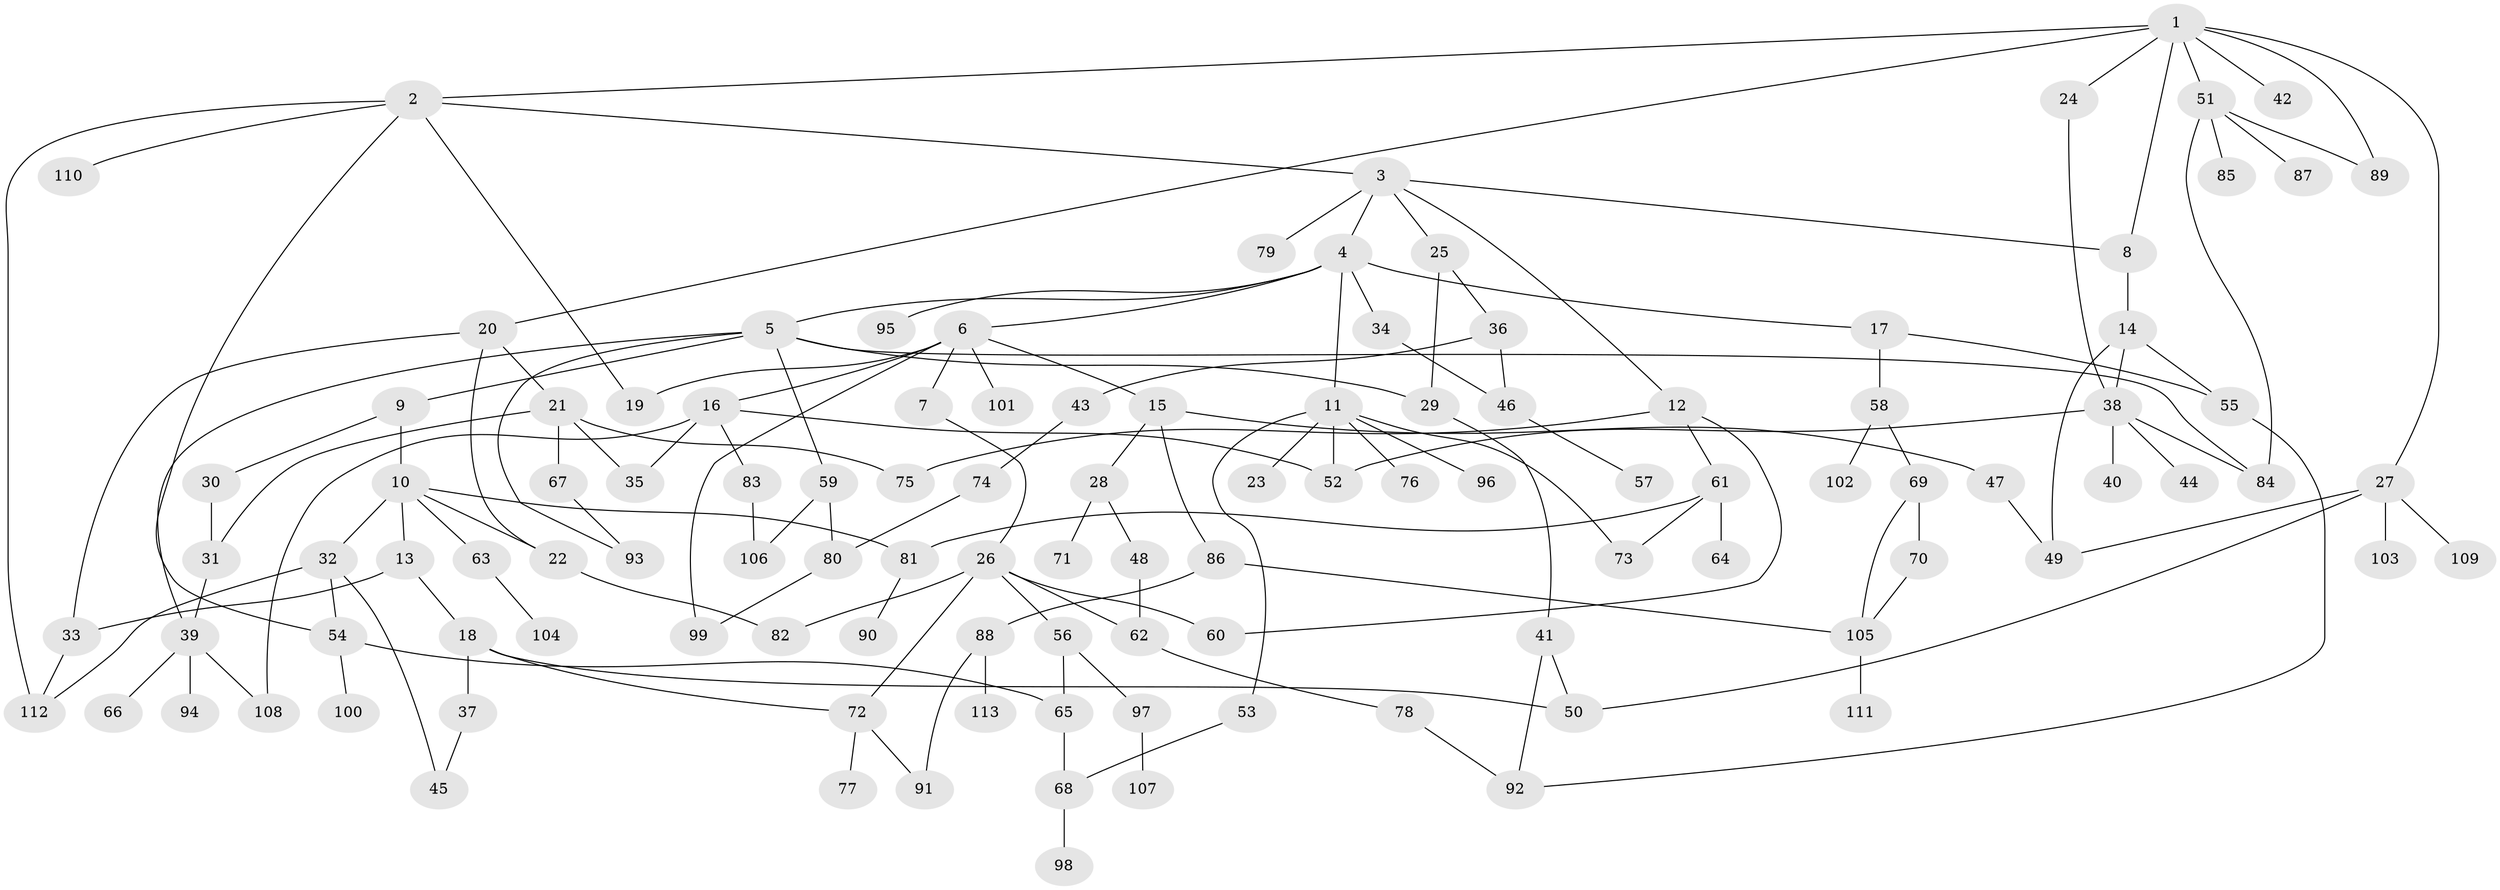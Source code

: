 // Generated by graph-tools (version 1.1) at 2025/13/03/09/25 04:13:35]
// undirected, 113 vertices, 155 edges
graph export_dot {
graph [start="1"]
  node [color=gray90,style=filled];
  1;
  2;
  3;
  4;
  5;
  6;
  7;
  8;
  9;
  10;
  11;
  12;
  13;
  14;
  15;
  16;
  17;
  18;
  19;
  20;
  21;
  22;
  23;
  24;
  25;
  26;
  27;
  28;
  29;
  30;
  31;
  32;
  33;
  34;
  35;
  36;
  37;
  38;
  39;
  40;
  41;
  42;
  43;
  44;
  45;
  46;
  47;
  48;
  49;
  50;
  51;
  52;
  53;
  54;
  55;
  56;
  57;
  58;
  59;
  60;
  61;
  62;
  63;
  64;
  65;
  66;
  67;
  68;
  69;
  70;
  71;
  72;
  73;
  74;
  75;
  76;
  77;
  78;
  79;
  80;
  81;
  82;
  83;
  84;
  85;
  86;
  87;
  88;
  89;
  90;
  91;
  92;
  93;
  94;
  95;
  96;
  97;
  98;
  99;
  100;
  101;
  102;
  103;
  104;
  105;
  106;
  107;
  108;
  109;
  110;
  111;
  112;
  113;
  1 -- 2;
  1 -- 8;
  1 -- 20;
  1 -- 24;
  1 -- 27;
  1 -- 42;
  1 -- 51;
  1 -- 89;
  2 -- 3;
  2 -- 54;
  2 -- 110;
  2 -- 112;
  2 -- 19;
  3 -- 4;
  3 -- 12;
  3 -- 25;
  3 -- 79;
  3 -- 8;
  4 -- 5;
  4 -- 6;
  4 -- 11;
  4 -- 17;
  4 -- 34;
  4 -- 95;
  5 -- 9;
  5 -- 29;
  5 -- 39;
  5 -- 59;
  5 -- 93;
  5 -- 84;
  6 -- 7;
  6 -- 15;
  6 -- 16;
  6 -- 19;
  6 -- 99;
  6 -- 101;
  7 -- 26;
  8 -- 14;
  9 -- 10;
  9 -- 30;
  10 -- 13;
  10 -- 22;
  10 -- 32;
  10 -- 63;
  10 -- 81;
  11 -- 23;
  11 -- 53;
  11 -- 73;
  11 -- 76;
  11 -- 96;
  11 -- 52;
  12 -- 60;
  12 -- 61;
  12 -- 75;
  13 -- 18;
  13 -- 33;
  14 -- 38;
  14 -- 55;
  14 -- 49;
  15 -- 28;
  15 -- 47;
  15 -- 86;
  16 -- 83;
  16 -- 108;
  16 -- 52;
  16 -- 35;
  17 -- 58;
  17 -- 55;
  18 -- 37;
  18 -- 50;
  18 -- 72;
  20 -- 21;
  20 -- 33;
  20 -- 22;
  21 -- 35;
  21 -- 67;
  21 -- 75;
  21 -- 31;
  22 -- 82;
  24 -- 38;
  25 -- 36;
  25 -- 29;
  26 -- 56;
  26 -- 72;
  26 -- 62;
  26 -- 60;
  26 -- 82;
  27 -- 103;
  27 -- 109;
  27 -- 49;
  27 -- 50;
  28 -- 48;
  28 -- 71;
  29 -- 41;
  30 -- 31;
  31 -- 39;
  32 -- 45;
  32 -- 112;
  32 -- 54;
  33 -- 112;
  34 -- 46;
  36 -- 43;
  36 -- 46;
  37 -- 45;
  38 -- 40;
  38 -- 44;
  38 -- 52;
  38 -- 84;
  39 -- 66;
  39 -- 94;
  39 -- 108;
  41 -- 50;
  41 -- 92;
  43 -- 74;
  46 -- 57;
  47 -- 49;
  48 -- 62;
  51 -- 84;
  51 -- 85;
  51 -- 87;
  51 -- 89;
  53 -- 68;
  54 -- 100;
  54 -- 65;
  55 -- 92;
  56 -- 65;
  56 -- 97;
  58 -- 69;
  58 -- 102;
  59 -- 80;
  59 -- 106;
  61 -- 64;
  61 -- 81;
  61 -- 73;
  62 -- 78;
  63 -- 104;
  65 -- 68;
  67 -- 93;
  68 -- 98;
  69 -- 70;
  69 -- 105;
  70 -- 105;
  72 -- 77;
  72 -- 91;
  74 -- 80;
  78 -- 92;
  80 -- 99;
  81 -- 90;
  83 -- 106;
  86 -- 88;
  86 -- 105;
  88 -- 113;
  88 -- 91;
  97 -- 107;
  105 -- 111;
}
